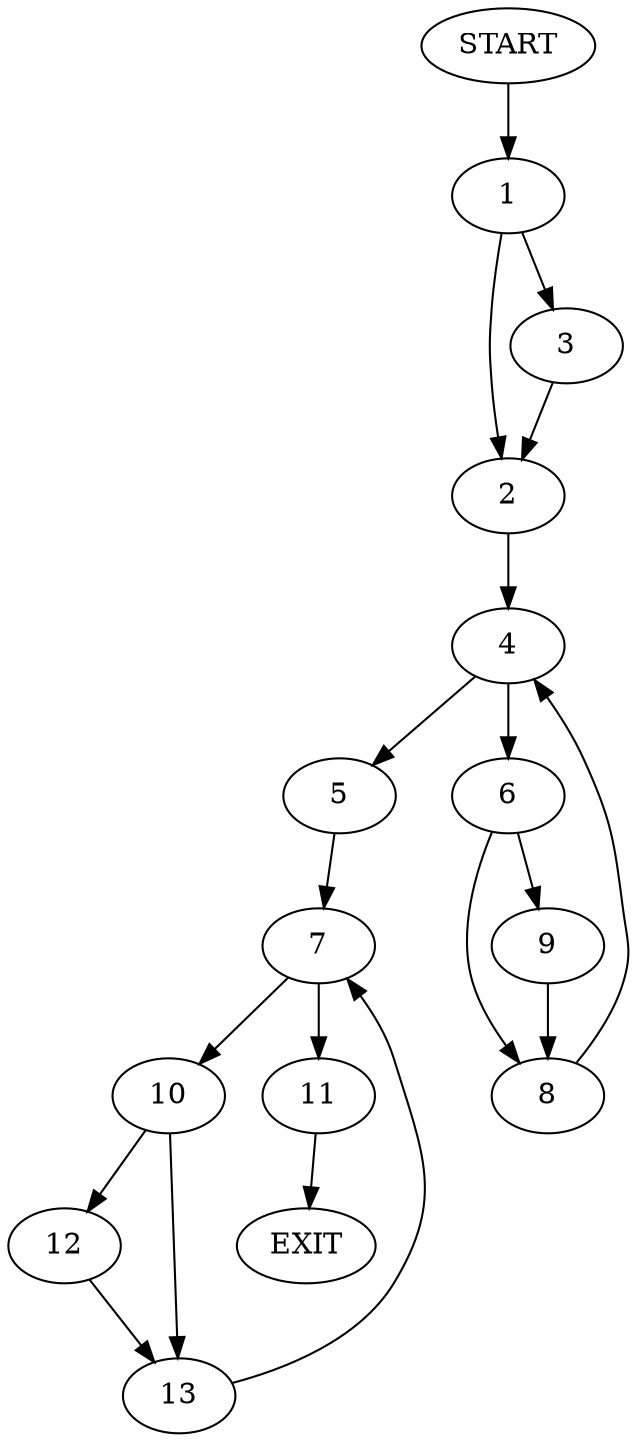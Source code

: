digraph {
0 [label="START"]
14 [label="EXIT"]
0 -> 1
1 -> 2
1 -> 3
2 -> 4
3 -> 2
4 -> 5
4 -> 6
5 -> 7
6 -> 8
6 -> 9
9 -> 8
8 -> 4
7 -> 10
7 -> 11
11 -> 14
10 -> 12
10 -> 13
12 -> 13
13 -> 7
}
